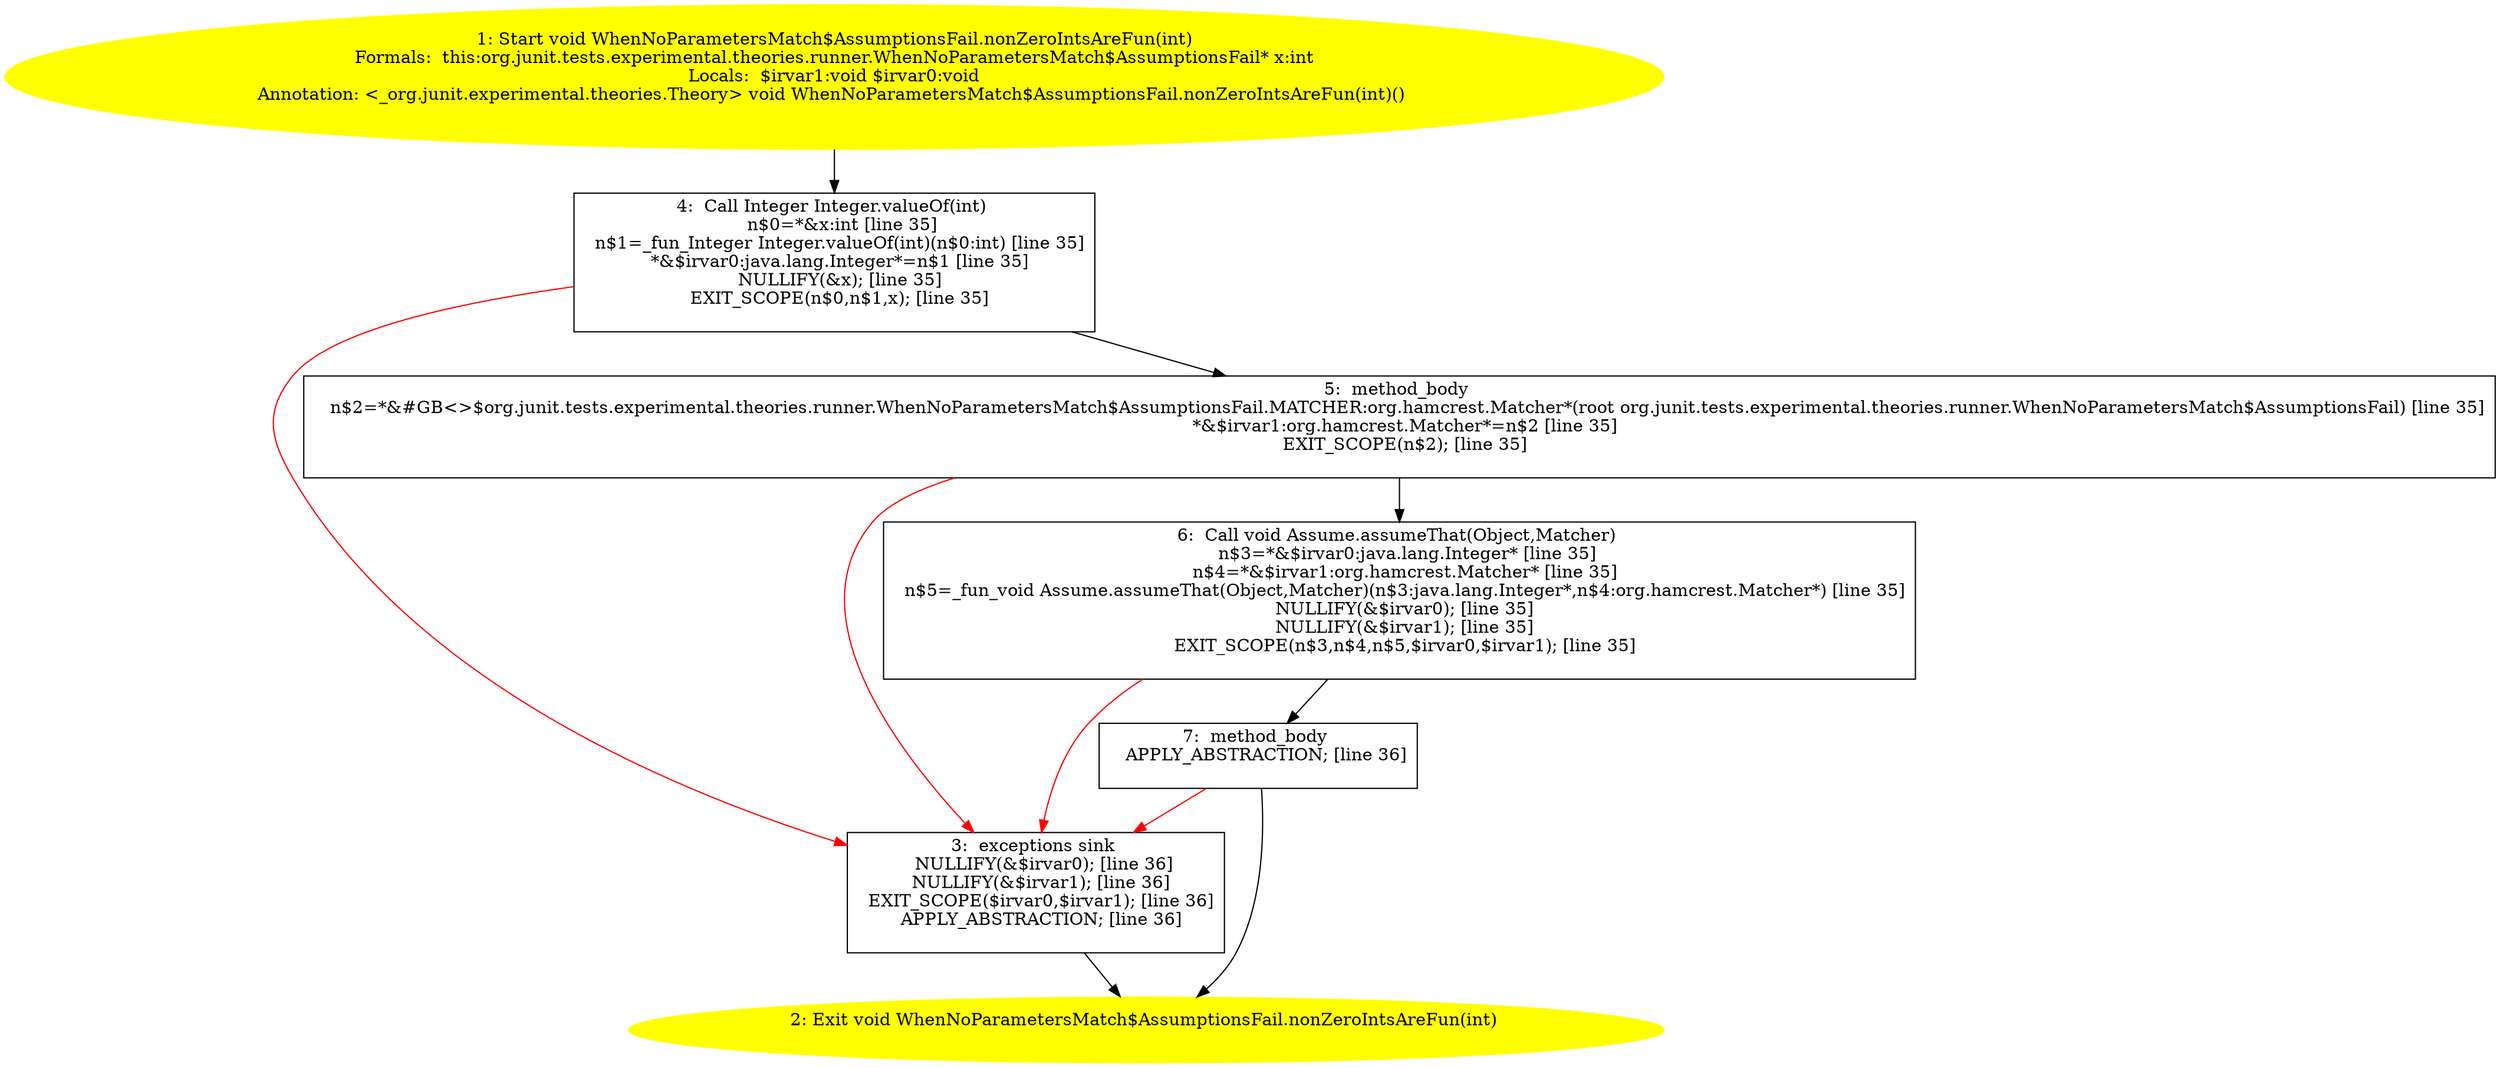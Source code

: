 /* @generated */
digraph cfg {
"org.junit.tests.experimental.theories.runner.WhenNoParametersMatch$AssumptionsFail.nonZeroIntsAreFun.07e6f7238fffc738c4d5a6cdcc277cc2_1" [label="1: Start void WhenNoParametersMatch$AssumptionsFail.nonZeroIntsAreFun(int)\nFormals:  this:org.junit.tests.experimental.theories.runner.WhenNoParametersMatch$AssumptionsFail* x:int\nLocals:  $irvar1:void $irvar0:void\nAnnotation: <_org.junit.experimental.theories.Theory> void WhenNoParametersMatch$AssumptionsFail.nonZeroIntsAreFun(int)() \n  " color=yellow style=filled]
	

	 "org.junit.tests.experimental.theories.runner.WhenNoParametersMatch$AssumptionsFail.nonZeroIntsAreFun.07e6f7238fffc738c4d5a6cdcc277cc2_1" -> "org.junit.tests.experimental.theories.runner.WhenNoParametersMatch$AssumptionsFail.nonZeroIntsAreFun.07e6f7238fffc738c4d5a6cdcc277cc2_4" ;
"org.junit.tests.experimental.theories.runner.WhenNoParametersMatch$AssumptionsFail.nonZeroIntsAreFun.07e6f7238fffc738c4d5a6cdcc277cc2_2" [label="2: Exit void WhenNoParametersMatch$AssumptionsFail.nonZeroIntsAreFun(int) \n  " color=yellow style=filled]
	

"org.junit.tests.experimental.theories.runner.WhenNoParametersMatch$AssumptionsFail.nonZeroIntsAreFun.07e6f7238fffc738c4d5a6cdcc277cc2_3" [label="3:  exceptions sink \n   NULLIFY(&$irvar0); [line 36]\n  NULLIFY(&$irvar1); [line 36]\n  EXIT_SCOPE($irvar0,$irvar1); [line 36]\n  APPLY_ABSTRACTION; [line 36]\n " shape="box"]
	

	 "org.junit.tests.experimental.theories.runner.WhenNoParametersMatch$AssumptionsFail.nonZeroIntsAreFun.07e6f7238fffc738c4d5a6cdcc277cc2_3" -> "org.junit.tests.experimental.theories.runner.WhenNoParametersMatch$AssumptionsFail.nonZeroIntsAreFun.07e6f7238fffc738c4d5a6cdcc277cc2_2" ;
"org.junit.tests.experimental.theories.runner.WhenNoParametersMatch$AssumptionsFail.nonZeroIntsAreFun.07e6f7238fffc738c4d5a6cdcc277cc2_4" [label="4:  Call Integer Integer.valueOf(int) \n   n$0=*&x:int [line 35]\n  n$1=_fun_Integer Integer.valueOf(int)(n$0:int) [line 35]\n  *&$irvar0:java.lang.Integer*=n$1 [line 35]\n  NULLIFY(&x); [line 35]\n  EXIT_SCOPE(n$0,n$1,x); [line 35]\n " shape="box"]
	

	 "org.junit.tests.experimental.theories.runner.WhenNoParametersMatch$AssumptionsFail.nonZeroIntsAreFun.07e6f7238fffc738c4d5a6cdcc277cc2_4" -> "org.junit.tests.experimental.theories.runner.WhenNoParametersMatch$AssumptionsFail.nonZeroIntsAreFun.07e6f7238fffc738c4d5a6cdcc277cc2_5" ;
	 "org.junit.tests.experimental.theories.runner.WhenNoParametersMatch$AssumptionsFail.nonZeroIntsAreFun.07e6f7238fffc738c4d5a6cdcc277cc2_4" -> "org.junit.tests.experimental.theories.runner.WhenNoParametersMatch$AssumptionsFail.nonZeroIntsAreFun.07e6f7238fffc738c4d5a6cdcc277cc2_3" [color="red" ];
"org.junit.tests.experimental.theories.runner.WhenNoParametersMatch$AssumptionsFail.nonZeroIntsAreFun.07e6f7238fffc738c4d5a6cdcc277cc2_5" [label="5:  method_body \n   n$2=*&#GB<>$org.junit.tests.experimental.theories.runner.WhenNoParametersMatch$AssumptionsFail.MATCHER:org.hamcrest.Matcher*(root org.junit.tests.experimental.theories.runner.WhenNoParametersMatch$AssumptionsFail) [line 35]\n  *&$irvar1:org.hamcrest.Matcher*=n$2 [line 35]\n  EXIT_SCOPE(n$2); [line 35]\n " shape="box"]
	

	 "org.junit.tests.experimental.theories.runner.WhenNoParametersMatch$AssumptionsFail.nonZeroIntsAreFun.07e6f7238fffc738c4d5a6cdcc277cc2_5" -> "org.junit.tests.experimental.theories.runner.WhenNoParametersMatch$AssumptionsFail.nonZeroIntsAreFun.07e6f7238fffc738c4d5a6cdcc277cc2_6" ;
	 "org.junit.tests.experimental.theories.runner.WhenNoParametersMatch$AssumptionsFail.nonZeroIntsAreFun.07e6f7238fffc738c4d5a6cdcc277cc2_5" -> "org.junit.tests.experimental.theories.runner.WhenNoParametersMatch$AssumptionsFail.nonZeroIntsAreFun.07e6f7238fffc738c4d5a6cdcc277cc2_3" [color="red" ];
"org.junit.tests.experimental.theories.runner.WhenNoParametersMatch$AssumptionsFail.nonZeroIntsAreFun.07e6f7238fffc738c4d5a6cdcc277cc2_6" [label="6:  Call void Assume.assumeThat(Object,Matcher) \n   n$3=*&$irvar0:java.lang.Integer* [line 35]\n  n$4=*&$irvar1:org.hamcrest.Matcher* [line 35]\n  n$5=_fun_void Assume.assumeThat(Object,Matcher)(n$3:java.lang.Integer*,n$4:org.hamcrest.Matcher*) [line 35]\n  NULLIFY(&$irvar0); [line 35]\n  NULLIFY(&$irvar1); [line 35]\n  EXIT_SCOPE(n$3,n$4,n$5,$irvar0,$irvar1); [line 35]\n " shape="box"]
	

	 "org.junit.tests.experimental.theories.runner.WhenNoParametersMatch$AssumptionsFail.nonZeroIntsAreFun.07e6f7238fffc738c4d5a6cdcc277cc2_6" -> "org.junit.tests.experimental.theories.runner.WhenNoParametersMatch$AssumptionsFail.nonZeroIntsAreFun.07e6f7238fffc738c4d5a6cdcc277cc2_7" ;
	 "org.junit.tests.experimental.theories.runner.WhenNoParametersMatch$AssumptionsFail.nonZeroIntsAreFun.07e6f7238fffc738c4d5a6cdcc277cc2_6" -> "org.junit.tests.experimental.theories.runner.WhenNoParametersMatch$AssumptionsFail.nonZeroIntsAreFun.07e6f7238fffc738c4d5a6cdcc277cc2_3" [color="red" ];
"org.junit.tests.experimental.theories.runner.WhenNoParametersMatch$AssumptionsFail.nonZeroIntsAreFun.07e6f7238fffc738c4d5a6cdcc277cc2_7" [label="7:  method_body \n   APPLY_ABSTRACTION; [line 36]\n " shape="box"]
	

	 "org.junit.tests.experimental.theories.runner.WhenNoParametersMatch$AssumptionsFail.nonZeroIntsAreFun.07e6f7238fffc738c4d5a6cdcc277cc2_7" -> "org.junit.tests.experimental.theories.runner.WhenNoParametersMatch$AssumptionsFail.nonZeroIntsAreFun.07e6f7238fffc738c4d5a6cdcc277cc2_2" ;
	 "org.junit.tests.experimental.theories.runner.WhenNoParametersMatch$AssumptionsFail.nonZeroIntsAreFun.07e6f7238fffc738c4d5a6cdcc277cc2_7" -> "org.junit.tests.experimental.theories.runner.WhenNoParametersMatch$AssumptionsFail.nonZeroIntsAreFun.07e6f7238fffc738c4d5a6cdcc277cc2_3" [color="red" ];
}

